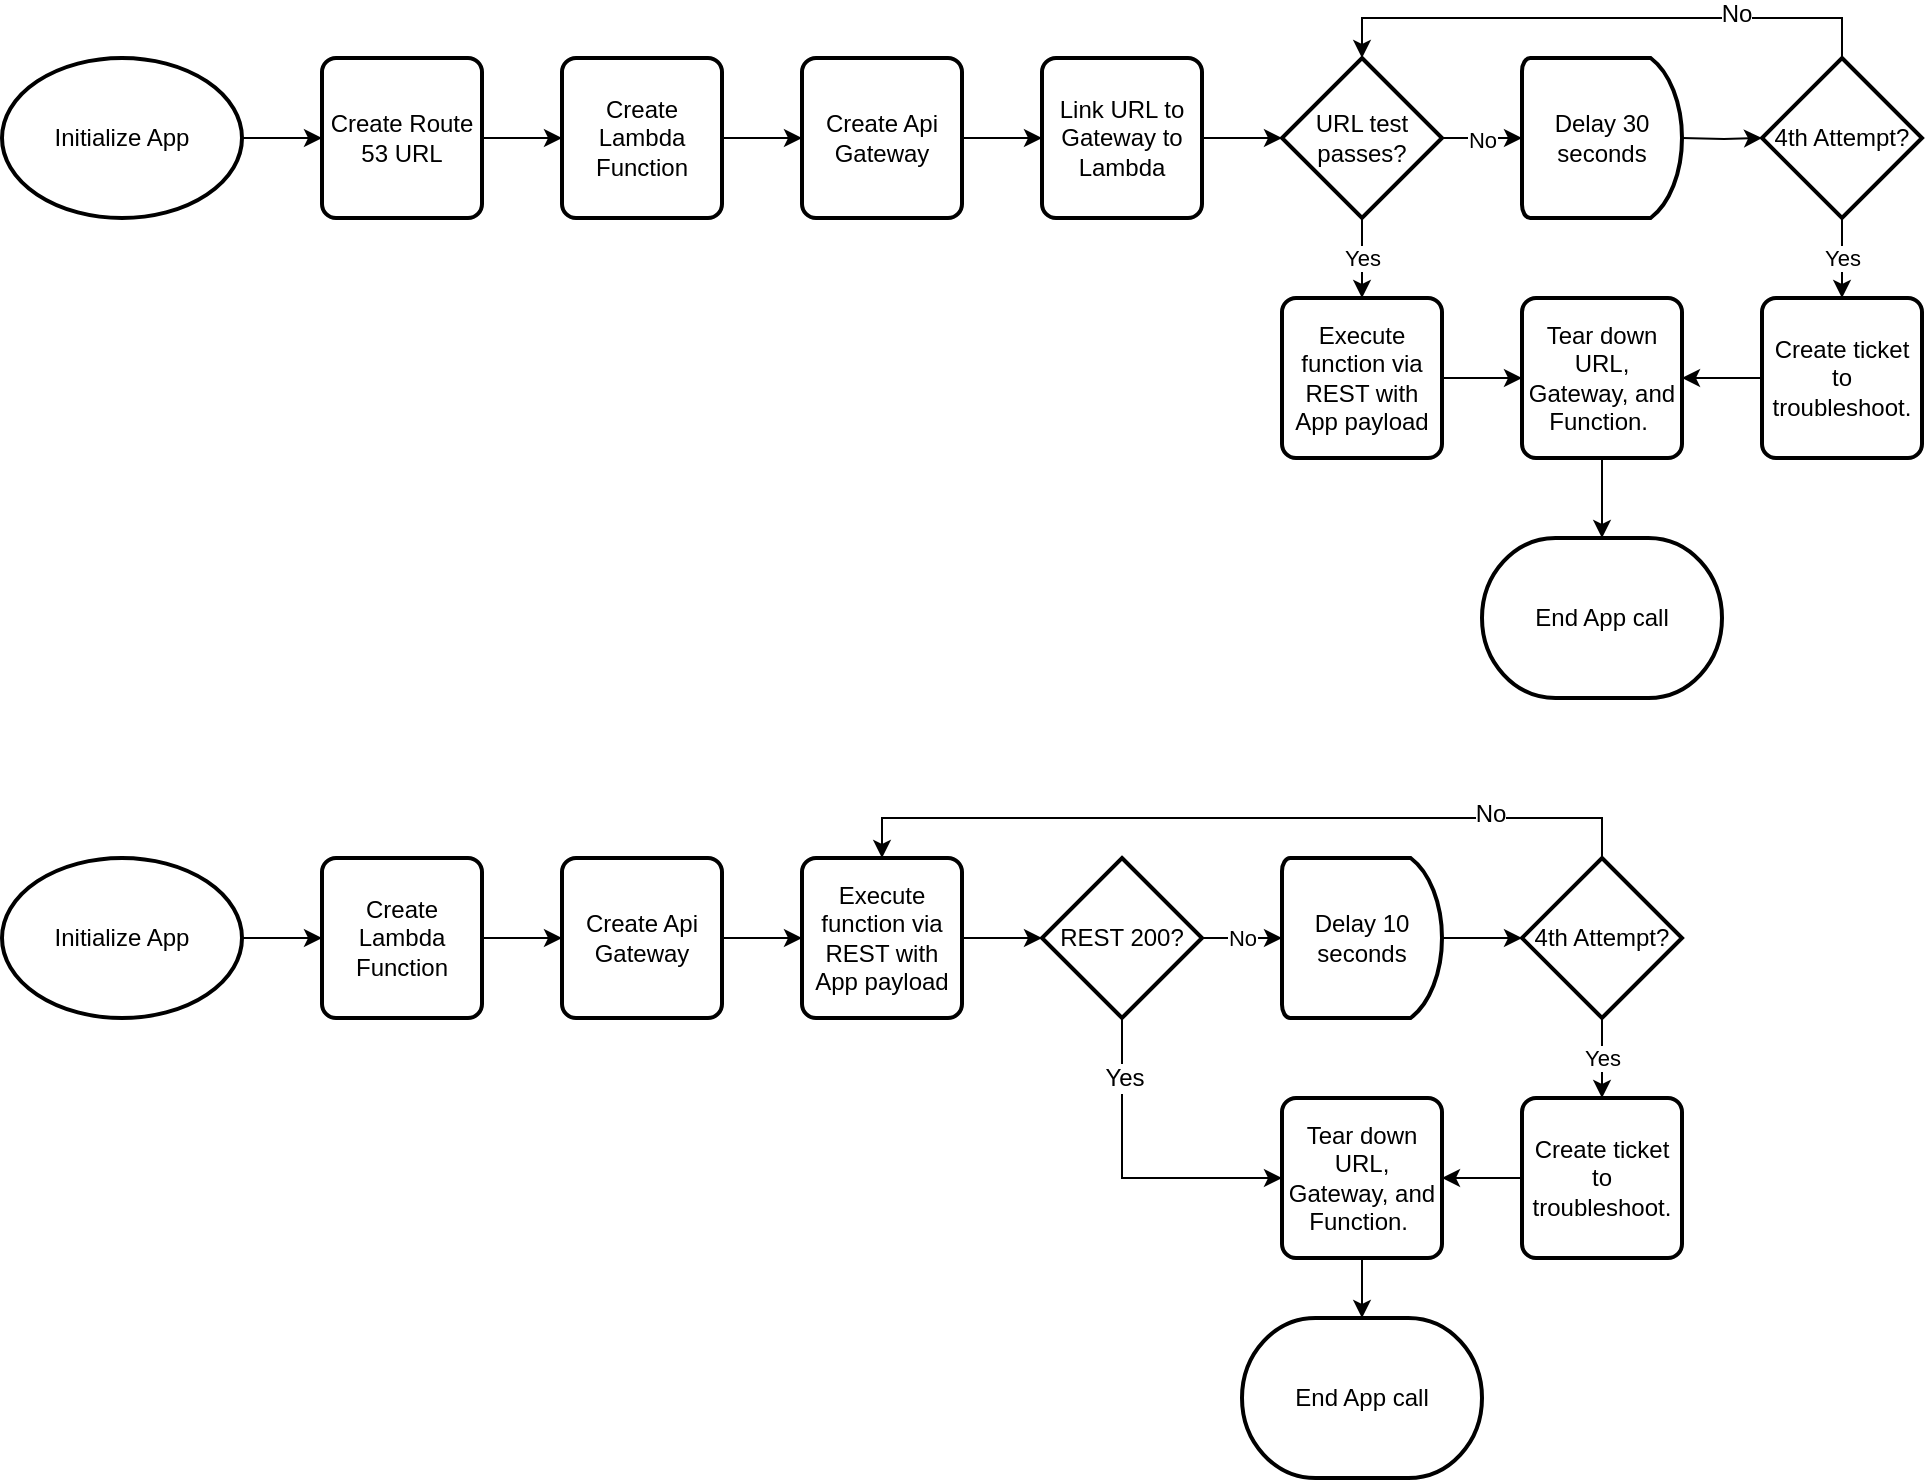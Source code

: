 <mxfile version="11.1.4" type="github"><diagram name="Page-1" id="74e2e168-ea6b-b213-b513-2b3c1d86103e"><mxGraphModel dx="1030" dy="557" grid="1" gridSize="10" guides="1" tooltips="1" connect="1" arrows="1" fold="1" page="1" pageScale="1" pageWidth="1100" pageHeight="850" background="#ffffff" math="0" shadow="0"><root><mxCell id="0"/><mxCell id="1" parent="0"/><mxCell id="HyU04cC4nx2LyWxmIoBp-11" value="" style="edgeStyle=orthogonalEdgeStyle;rounded=0;orthogonalLoop=1;jettySize=auto;html=1;" parent="1" source="HyU04cC4nx2LyWxmIoBp-1" target="HyU04cC4nx2LyWxmIoBp-2" edge="1"><mxGeometry relative="1" as="geometry"/></mxCell><mxCell id="HyU04cC4nx2LyWxmIoBp-1" value="Initialize App" style="strokeWidth=2;html=1;shape=mxgraph.flowchart.start_1;whiteSpace=wrap;" parent="1" vertex="1"><mxGeometry x="40" y="40" width="120" height="80" as="geometry"/></mxCell><mxCell id="HyU04cC4nx2LyWxmIoBp-12" value="" style="edgeStyle=orthogonalEdgeStyle;rounded=0;orthogonalLoop=1;jettySize=auto;html=1;" parent="1" source="HyU04cC4nx2LyWxmIoBp-2" target="HyU04cC4nx2LyWxmIoBp-3" edge="1"><mxGeometry relative="1" as="geometry"/></mxCell><mxCell id="HyU04cC4nx2LyWxmIoBp-2" value="Create Route 53 URL" style="rounded=1;whiteSpace=wrap;html=1;absoluteArcSize=1;arcSize=14;strokeWidth=2;" parent="1" vertex="1"><mxGeometry x="200" y="40" width="80" height="80" as="geometry"/></mxCell><mxCell id="HyU04cC4nx2LyWxmIoBp-13" value="" style="edgeStyle=orthogonalEdgeStyle;rounded=0;orthogonalLoop=1;jettySize=auto;html=1;" parent="1" source="HyU04cC4nx2LyWxmIoBp-3" target="HyU04cC4nx2LyWxmIoBp-5" edge="1"><mxGeometry relative="1" as="geometry"/></mxCell><mxCell id="HyU04cC4nx2LyWxmIoBp-3" value="Create Lambda Function" style="rounded=1;whiteSpace=wrap;html=1;absoluteArcSize=1;arcSize=14;strokeWidth=2;" parent="1" vertex="1"><mxGeometry x="320" y="40" width="80" height="80" as="geometry"/></mxCell><mxCell id="HyU04cC4nx2LyWxmIoBp-25" value="" style="edgeStyle=orthogonalEdgeStyle;rounded=0;orthogonalLoop=1;jettySize=auto;html=1;" parent="1" source="HyU04cC4nx2LyWxmIoBp-4" target="HyU04cC4nx2LyWxmIoBp-22" edge="1"><mxGeometry relative="1" as="geometry"/></mxCell><mxCell id="HyU04cC4nx2LyWxmIoBp-4" value="Tear down URL, Gateway, and Function.&amp;nbsp;" style="rounded=1;whiteSpace=wrap;html=1;absoluteArcSize=1;arcSize=14;strokeWidth=2;" parent="1" vertex="1"><mxGeometry x="800" y="160" width="80" height="80" as="geometry"/></mxCell><mxCell id="HyU04cC4nx2LyWxmIoBp-14" value="" style="edgeStyle=orthogonalEdgeStyle;rounded=0;orthogonalLoop=1;jettySize=auto;html=1;" parent="1" source="HyU04cC4nx2LyWxmIoBp-5" target="HyU04cC4nx2LyWxmIoBp-7" edge="1"><mxGeometry relative="1" as="geometry"/></mxCell><mxCell id="HyU04cC4nx2LyWxmIoBp-5" value="Create Api Gateway" style="rounded=1;whiteSpace=wrap;html=1;absoluteArcSize=1;arcSize=14;strokeWidth=2;" parent="1" vertex="1"><mxGeometry x="440" y="40" width="80" height="80" as="geometry"/></mxCell><mxCell id="HyU04cC4nx2LyWxmIoBp-15" value="" style="edgeStyle=orthogonalEdgeStyle;rounded=0;orthogonalLoop=1;jettySize=auto;html=1;" parent="1" source="HyU04cC4nx2LyWxmIoBp-7" target="HyU04cC4nx2LyWxmIoBp-10" edge="1"><mxGeometry relative="1" as="geometry"/></mxCell><mxCell id="HyU04cC4nx2LyWxmIoBp-7" value="Link URL to Gateway to Lambda" style="rounded=1;whiteSpace=wrap;html=1;absoluteArcSize=1;arcSize=14;strokeWidth=2;" parent="1" vertex="1"><mxGeometry x="560" y="40" width="80" height="80" as="geometry"/></mxCell><mxCell id="HyU04cC4nx2LyWxmIoBp-36" value="" style="edgeStyle=orthogonalEdgeStyle;rounded=0;orthogonalLoop=1;jettySize=auto;html=1;" parent="1" source="HyU04cC4nx2LyWxmIoBp-8" target="HyU04cC4nx2LyWxmIoBp-4" edge="1"><mxGeometry relative="1" as="geometry"/></mxCell><mxCell id="HyU04cC4nx2LyWxmIoBp-8" value="Execute function via REST with App payload" style="rounded=1;whiteSpace=wrap;html=1;absoluteArcSize=1;arcSize=14;strokeWidth=2;" parent="1" vertex="1"><mxGeometry x="680" y="160" width="80" height="80" as="geometry"/></mxCell><mxCell id="HyU04cC4nx2LyWxmIoBp-17" style="edgeStyle=orthogonalEdgeStyle;rounded=0;orthogonalLoop=1;jettySize=auto;html=1;entryX=0.5;entryY=0;entryDx=0;entryDy=0;entryPerimeter=0;exitX=0.5;exitY=0;exitDx=0;exitDy=0;exitPerimeter=0;" parent="1" source="HyU04cC4nx2LyWxmIoBp-28" target="HyU04cC4nx2LyWxmIoBp-10" edge="1"><mxGeometry relative="1" as="geometry"><Array as="points"><mxPoint x="960" y="20"/><mxPoint x="720" y="20"/></Array></mxGeometry></mxCell><mxCell id="HyU04cC4nx2LyWxmIoBp-34" value="No" style="text;html=1;resizable=0;points=[];align=center;verticalAlign=middle;labelBackgroundColor=#ffffff;" parent="HyU04cC4nx2LyWxmIoBp-17" vertex="1" connectable="0"><mxGeometry x="-0.476" y="-2" relative="1" as="geometry"><mxPoint as="offset"/></mxGeometry></mxCell><mxCell id="HyU04cC4nx2LyWxmIoBp-29" value="" style="edgeStyle=orthogonalEdgeStyle;rounded=0;orthogonalLoop=1;jettySize=auto;html=1;" parent="1" target="HyU04cC4nx2LyWxmIoBp-28" edge="1"><mxGeometry relative="1" as="geometry"><mxPoint x="880" y="80" as="sourcePoint"/></mxGeometry></mxCell><mxCell id="HyU04cC4nx2LyWxmIoBp-16" value="No" style="edgeStyle=orthogonalEdgeStyle;rounded=0;orthogonalLoop=1;jettySize=auto;html=1;" parent="1" source="HyU04cC4nx2LyWxmIoBp-10" edge="1"><mxGeometry relative="1" as="geometry"><mxPoint x="800" y="80" as="targetPoint"/></mxGeometry></mxCell><mxCell id="HyU04cC4nx2LyWxmIoBp-18" value="Yes" style="edgeStyle=orthogonalEdgeStyle;rounded=0;orthogonalLoop=1;jettySize=auto;html=1;" parent="1" source="HyU04cC4nx2LyWxmIoBp-10" target="HyU04cC4nx2LyWxmIoBp-8" edge="1"><mxGeometry relative="1" as="geometry"/></mxCell><mxCell id="HyU04cC4nx2LyWxmIoBp-10" value="URL test passes?" style="strokeWidth=2;html=1;shape=mxgraph.flowchart.decision;whiteSpace=wrap;" parent="1" vertex="1"><mxGeometry x="680" y="40" width="80" height="80" as="geometry"/></mxCell><mxCell id="HyU04cC4nx2LyWxmIoBp-22" value="End App call" style="strokeWidth=2;html=1;shape=mxgraph.flowchart.terminator;whiteSpace=wrap;" parent="1" vertex="1"><mxGeometry x="780" y="280" width="120" height="80" as="geometry"/></mxCell><mxCell id="HyU04cC4nx2LyWxmIoBp-39" value="Yes" style="edgeStyle=orthogonalEdgeStyle;rounded=0;orthogonalLoop=1;jettySize=auto;html=1;" parent="1" source="HyU04cC4nx2LyWxmIoBp-28" target="HyU04cC4nx2LyWxmIoBp-38" edge="1"><mxGeometry relative="1" as="geometry"/></mxCell><mxCell id="HyU04cC4nx2LyWxmIoBp-28" value="4th Attempt?" style="strokeWidth=2;html=1;shape=mxgraph.flowchart.decision;whiteSpace=wrap;" parent="1" vertex="1"><mxGeometry x="920" y="40" width="80" height="80" as="geometry"/></mxCell><mxCell id="HyU04cC4nx2LyWxmIoBp-35" value="Delay 30 seconds" style="strokeWidth=2;html=1;shape=mxgraph.flowchart.delay;whiteSpace=wrap;" parent="1" vertex="1"><mxGeometry x="800" y="40" width="80" height="80" as="geometry"/></mxCell><mxCell id="HyU04cC4nx2LyWxmIoBp-41" value="" style="edgeStyle=orthogonalEdgeStyle;rounded=0;orthogonalLoop=1;jettySize=auto;html=1;" parent="1" source="HyU04cC4nx2LyWxmIoBp-38" target="HyU04cC4nx2LyWxmIoBp-4" edge="1"><mxGeometry relative="1" as="geometry"/></mxCell><mxCell id="HyU04cC4nx2LyWxmIoBp-38" value="Create ticket to troubleshoot." style="rounded=1;whiteSpace=wrap;html=1;absoluteArcSize=1;arcSize=14;strokeWidth=2;" parent="1" vertex="1"><mxGeometry x="920" y="160" width="80" height="80" as="geometry"/></mxCell><mxCell id="g01w3eEmjxGn1aby3xf4-10" value="" style="edgeStyle=orthogonalEdgeStyle;rounded=0;orthogonalLoop=1;jettySize=auto;html=1;" edge="1" parent="1" source="g01w3eEmjxGn1aby3xf4-1" target="g01w3eEmjxGn1aby3xf4-2"><mxGeometry relative="1" as="geometry"/></mxCell><mxCell id="g01w3eEmjxGn1aby3xf4-1" value="Initialize App" style="strokeWidth=2;html=1;shape=mxgraph.flowchart.start_1;whiteSpace=wrap;" vertex="1" parent="1"><mxGeometry x="40" y="440" width="120" height="80" as="geometry"/></mxCell><mxCell id="g01w3eEmjxGn1aby3xf4-11" value="" style="edgeStyle=orthogonalEdgeStyle;rounded=0;orthogonalLoop=1;jettySize=auto;html=1;" edge="1" parent="1" source="g01w3eEmjxGn1aby3xf4-2" target="g01w3eEmjxGn1aby3xf4-3"><mxGeometry relative="1" as="geometry"/></mxCell><mxCell id="g01w3eEmjxGn1aby3xf4-2" value="Create Lambda Function" style="rounded=1;whiteSpace=wrap;html=1;absoluteArcSize=1;arcSize=14;strokeWidth=2;" vertex="1" parent="1"><mxGeometry x="200" y="440" width="80" height="80" as="geometry"/></mxCell><mxCell id="g01w3eEmjxGn1aby3xf4-12" value="" style="edgeStyle=orthogonalEdgeStyle;rounded=0;orthogonalLoop=1;jettySize=auto;html=1;" edge="1" parent="1" source="g01w3eEmjxGn1aby3xf4-3" target="g01w3eEmjxGn1aby3xf4-4"><mxGeometry relative="1" as="geometry"/></mxCell><mxCell id="g01w3eEmjxGn1aby3xf4-3" value="Create Api Gateway" style="rounded=1;whiteSpace=wrap;html=1;absoluteArcSize=1;arcSize=14;strokeWidth=2;" vertex="1" parent="1"><mxGeometry x="320" y="440" width="80" height="80" as="geometry"/></mxCell><mxCell id="g01w3eEmjxGn1aby3xf4-13" value="" style="edgeStyle=orthogonalEdgeStyle;rounded=0;orthogonalLoop=1;jettySize=auto;html=1;" edge="1" parent="1" source="g01w3eEmjxGn1aby3xf4-4" target="g01w3eEmjxGn1aby3xf4-5"><mxGeometry relative="1" as="geometry"/></mxCell><mxCell id="g01w3eEmjxGn1aby3xf4-4" value="Execute function via REST with App payload" style="rounded=1;whiteSpace=wrap;html=1;absoluteArcSize=1;arcSize=14;strokeWidth=2;" vertex="1" parent="1"><mxGeometry x="440" y="440" width="80" height="80" as="geometry"/></mxCell><mxCell id="g01w3eEmjxGn1aby3xf4-14" value="No" style="edgeStyle=orthogonalEdgeStyle;rounded=0;orthogonalLoop=1;jettySize=auto;html=1;" edge="1" parent="1" source="g01w3eEmjxGn1aby3xf4-5" target="g01w3eEmjxGn1aby3xf4-6"><mxGeometry relative="1" as="geometry"/></mxCell><mxCell id="g01w3eEmjxGn1aby3xf4-17" style="edgeStyle=orthogonalEdgeStyle;rounded=0;orthogonalLoop=1;jettySize=auto;html=1;entryX=0;entryY=0.5;entryDx=0;entryDy=0;" edge="1" parent="1" source="g01w3eEmjxGn1aby3xf4-5" target="g01w3eEmjxGn1aby3xf4-8"><mxGeometry relative="1" as="geometry"><Array as="points"><mxPoint x="600" y="600"/></Array></mxGeometry></mxCell><mxCell id="g01w3eEmjxGn1aby3xf4-20" value="Yes" style="text;html=1;resizable=0;points=[];align=center;verticalAlign=middle;labelBackgroundColor=#ffffff;" vertex="1" connectable="0" parent="g01w3eEmjxGn1aby3xf4-17"><mxGeometry x="-0.625" y="1" relative="1" as="geometry"><mxPoint as="offset"/></mxGeometry></mxCell><mxCell id="g01w3eEmjxGn1aby3xf4-5" value="REST 200?" style="strokeWidth=2;html=1;shape=mxgraph.flowchart.decision;whiteSpace=wrap;" vertex="1" parent="1"><mxGeometry x="560" y="440" width="80" height="80" as="geometry"/></mxCell><mxCell id="g01w3eEmjxGn1aby3xf4-15" value="" style="edgeStyle=orthogonalEdgeStyle;rounded=0;orthogonalLoop=1;jettySize=auto;html=1;" edge="1" parent="1" source="g01w3eEmjxGn1aby3xf4-6" target="g01w3eEmjxGn1aby3xf4-7"><mxGeometry relative="1" as="geometry"/></mxCell><mxCell id="g01w3eEmjxGn1aby3xf4-6" value="Delay 10 seconds" style="strokeWidth=2;html=1;shape=mxgraph.flowchart.delay;whiteSpace=wrap;" vertex="1" parent="1"><mxGeometry x="680" y="440" width="80" height="80" as="geometry"/></mxCell><mxCell id="g01w3eEmjxGn1aby3xf4-16" style="edgeStyle=orthogonalEdgeStyle;rounded=0;orthogonalLoop=1;jettySize=auto;html=1;entryX=0.5;entryY=0;entryDx=0;entryDy=0;" edge="1" parent="1" source="g01w3eEmjxGn1aby3xf4-7" target="g01w3eEmjxGn1aby3xf4-4"><mxGeometry relative="1" as="geometry"><Array as="points"><mxPoint x="840" y="420"/><mxPoint x="480" y="420"/></Array></mxGeometry></mxCell><mxCell id="g01w3eEmjxGn1aby3xf4-28" value="No" style="text;html=1;resizable=0;points=[];align=center;verticalAlign=middle;labelBackgroundColor=#ffffff;" vertex="1" connectable="0" parent="g01w3eEmjxGn1aby3xf4-16"><mxGeometry x="-0.621" y="-2" relative="1" as="geometry"><mxPoint as="offset"/></mxGeometry></mxCell><mxCell id="g01w3eEmjxGn1aby3xf4-26" value="Yes" style="edgeStyle=orthogonalEdgeStyle;rounded=0;orthogonalLoop=1;jettySize=auto;html=1;" edge="1" parent="1" source="g01w3eEmjxGn1aby3xf4-7" target="g01w3eEmjxGn1aby3xf4-25"><mxGeometry relative="1" as="geometry"/></mxCell><mxCell id="g01w3eEmjxGn1aby3xf4-7" value="4th Attempt?" style="strokeWidth=2;html=1;shape=mxgraph.flowchart.decision;whiteSpace=wrap;" vertex="1" parent="1"><mxGeometry x="800" y="440" width="80" height="80" as="geometry"/></mxCell><mxCell id="g01w3eEmjxGn1aby3xf4-29" value="" style="edgeStyle=orthogonalEdgeStyle;rounded=0;orthogonalLoop=1;jettySize=auto;html=1;" edge="1" parent="1" source="g01w3eEmjxGn1aby3xf4-8" target="g01w3eEmjxGn1aby3xf4-9"><mxGeometry relative="1" as="geometry"/></mxCell><mxCell id="g01w3eEmjxGn1aby3xf4-8" value="Tear down URL, Gateway, and Function.&amp;nbsp;" style="rounded=1;whiteSpace=wrap;html=1;absoluteArcSize=1;arcSize=14;strokeWidth=2;" vertex="1" parent="1"><mxGeometry x="680" y="560" width="80" height="80" as="geometry"/></mxCell><mxCell id="g01w3eEmjxGn1aby3xf4-9" value="End App call" style="strokeWidth=2;html=1;shape=mxgraph.flowchart.terminator;whiteSpace=wrap;" vertex="1" parent="1"><mxGeometry x="660" y="670" width="120" height="80" as="geometry"/></mxCell><mxCell id="g01w3eEmjxGn1aby3xf4-27" value="" style="edgeStyle=orthogonalEdgeStyle;rounded=0;orthogonalLoop=1;jettySize=auto;html=1;" edge="1" parent="1" source="g01w3eEmjxGn1aby3xf4-25" target="g01w3eEmjxGn1aby3xf4-8"><mxGeometry relative="1" as="geometry"/></mxCell><mxCell id="g01w3eEmjxGn1aby3xf4-25" value="Create ticket to troubleshoot." style="rounded=1;whiteSpace=wrap;html=1;absoluteArcSize=1;arcSize=14;strokeWidth=2;" vertex="1" parent="1"><mxGeometry x="800" y="560" width="80" height="80" as="geometry"/></mxCell></root></mxGraphModel></diagram></mxfile>
